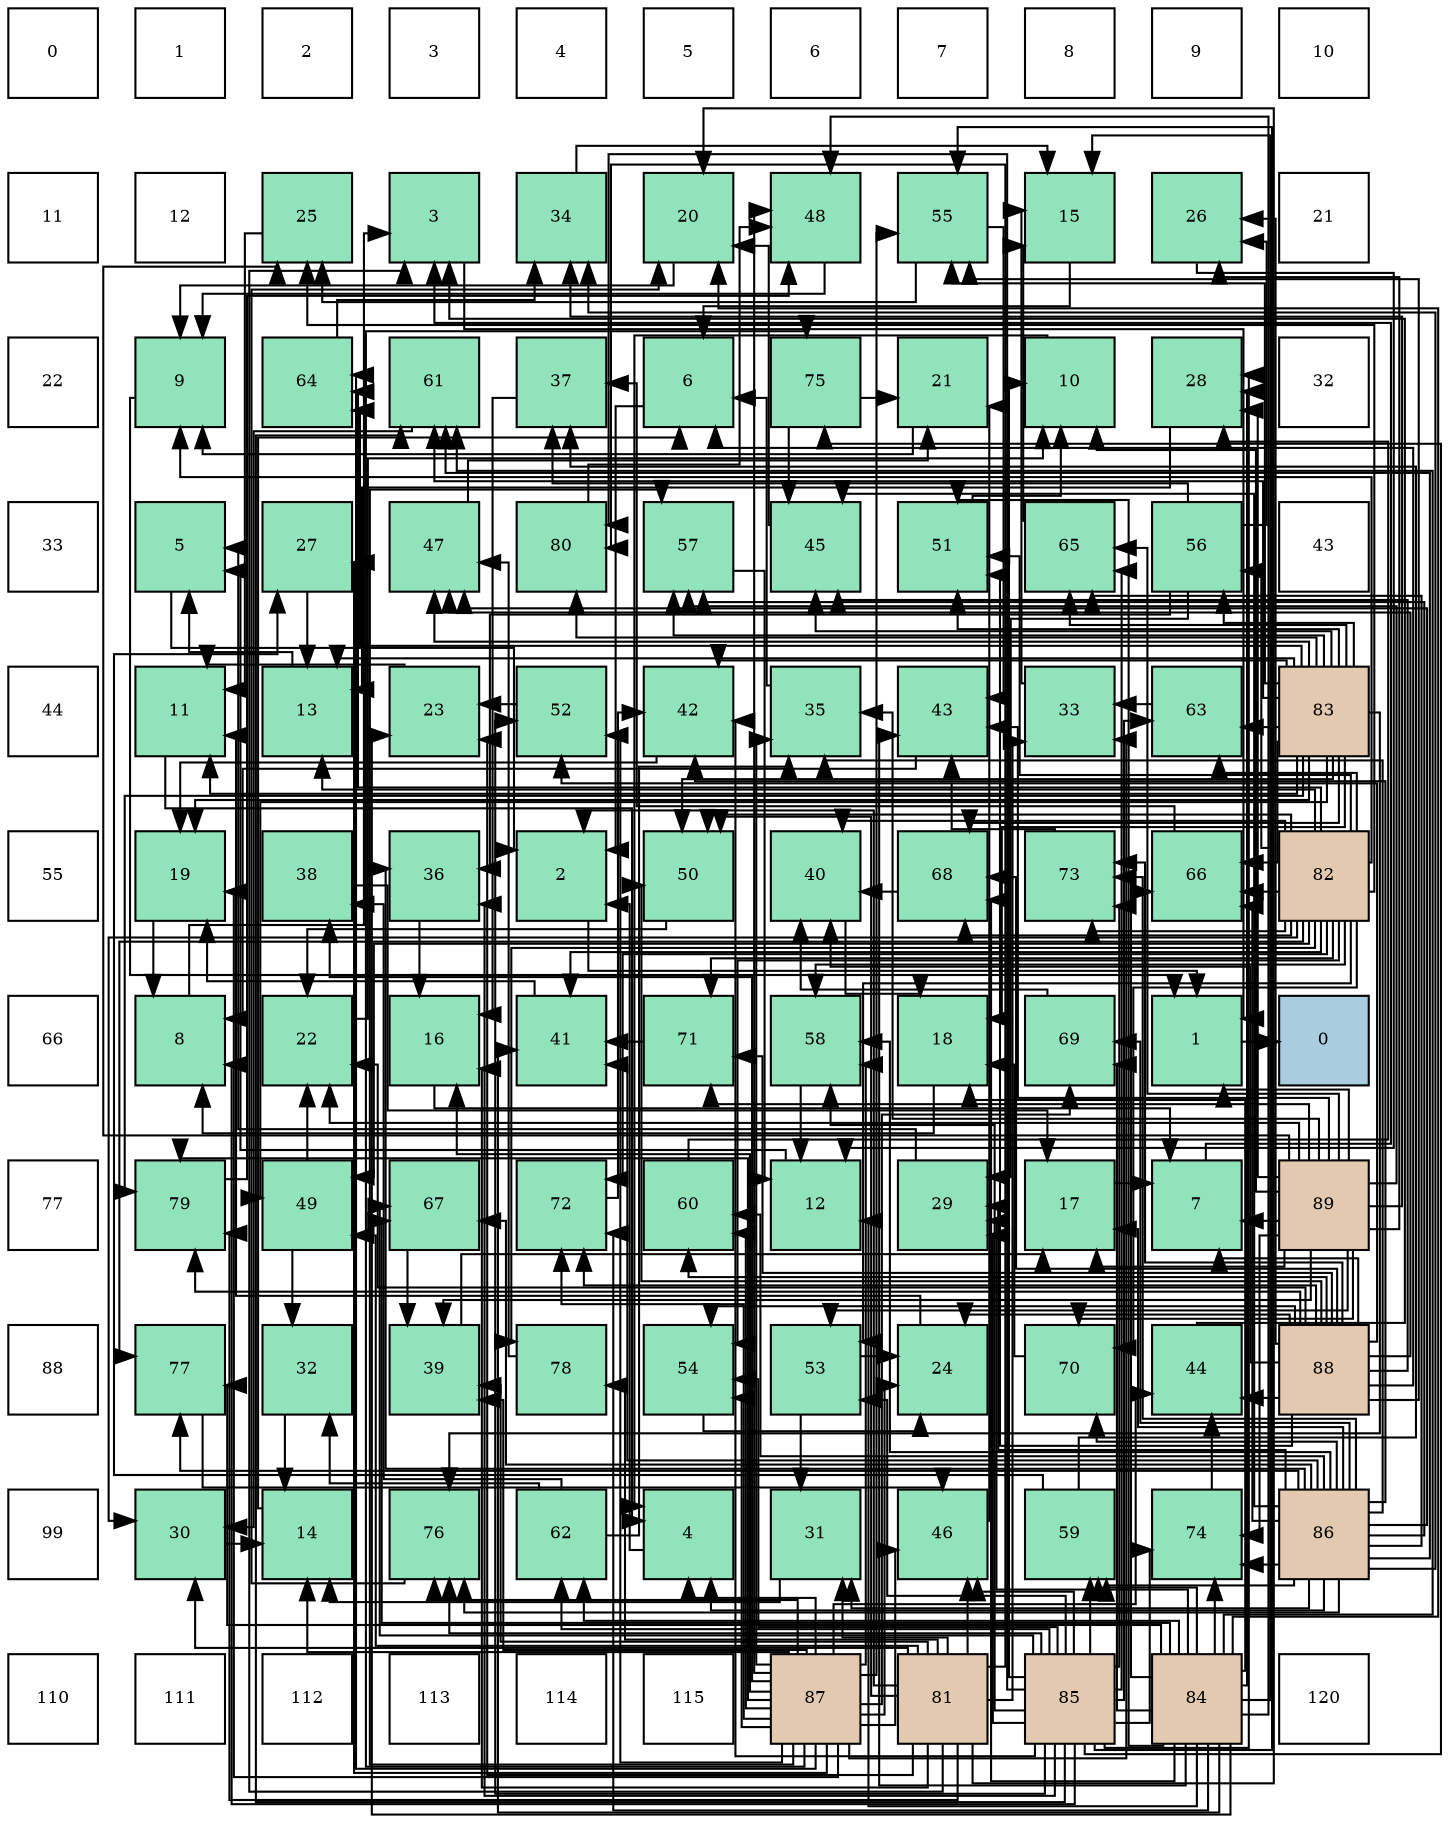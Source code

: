 digraph layout{
 rankdir=TB;
 splines=ortho;
 node [style=filled shape=square fixedsize=true width=0.6];
0[label="0", fontsize=8, fillcolor="#ffffff"];
1[label="1", fontsize=8, fillcolor="#ffffff"];
2[label="2", fontsize=8, fillcolor="#ffffff"];
3[label="3", fontsize=8, fillcolor="#ffffff"];
4[label="4", fontsize=8, fillcolor="#ffffff"];
5[label="5", fontsize=8, fillcolor="#ffffff"];
6[label="6", fontsize=8, fillcolor="#ffffff"];
7[label="7", fontsize=8, fillcolor="#ffffff"];
8[label="8", fontsize=8, fillcolor="#ffffff"];
9[label="9", fontsize=8, fillcolor="#ffffff"];
10[label="10", fontsize=8, fillcolor="#ffffff"];
11[label="11", fontsize=8, fillcolor="#ffffff"];
12[label="12", fontsize=8, fillcolor="#ffffff"];
13[label="25", fontsize=8, fillcolor="#91e3bb"];
14[label="3", fontsize=8, fillcolor="#91e3bb"];
15[label="34", fontsize=8, fillcolor="#91e3bb"];
16[label="20", fontsize=8, fillcolor="#91e3bb"];
17[label="48", fontsize=8, fillcolor="#91e3bb"];
18[label="55", fontsize=8, fillcolor="#91e3bb"];
19[label="15", fontsize=8, fillcolor="#91e3bb"];
20[label="26", fontsize=8, fillcolor="#91e3bb"];
21[label="21", fontsize=8, fillcolor="#ffffff"];
22[label="22", fontsize=8, fillcolor="#ffffff"];
23[label="9", fontsize=8, fillcolor="#91e3bb"];
24[label="64", fontsize=8, fillcolor="#91e3bb"];
25[label="61", fontsize=8, fillcolor="#91e3bb"];
26[label="37", fontsize=8, fillcolor="#91e3bb"];
27[label="6", fontsize=8, fillcolor="#91e3bb"];
28[label="75", fontsize=8, fillcolor="#91e3bb"];
29[label="21", fontsize=8, fillcolor="#91e3bb"];
30[label="10", fontsize=8, fillcolor="#91e3bb"];
31[label="28", fontsize=8, fillcolor="#91e3bb"];
32[label="32", fontsize=8, fillcolor="#ffffff"];
33[label="33", fontsize=8, fillcolor="#ffffff"];
34[label="5", fontsize=8, fillcolor="#91e3bb"];
35[label="27", fontsize=8, fillcolor="#91e3bb"];
36[label="47", fontsize=8, fillcolor="#91e3bb"];
37[label="80", fontsize=8, fillcolor="#91e3bb"];
38[label="57", fontsize=8, fillcolor="#91e3bb"];
39[label="45", fontsize=8, fillcolor="#91e3bb"];
40[label="51", fontsize=8, fillcolor="#91e3bb"];
41[label="65", fontsize=8, fillcolor="#91e3bb"];
42[label="56", fontsize=8, fillcolor="#91e3bb"];
43[label="43", fontsize=8, fillcolor="#ffffff"];
44[label="44", fontsize=8, fillcolor="#ffffff"];
45[label="11", fontsize=8, fillcolor="#91e3bb"];
46[label="13", fontsize=8, fillcolor="#91e3bb"];
47[label="23", fontsize=8, fillcolor="#91e3bb"];
48[label="52", fontsize=8, fillcolor="#91e3bb"];
49[label="42", fontsize=8, fillcolor="#91e3bb"];
50[label="35", fontsize=8, fillcolor="#91e3bb"];
51[label="43", fontsize=8, fillcolor="#91e3bb"];
52[label="33", fontsize=8, fillcolor="#91e3bb"];
53[label="63", fontsize=8, fillcolor="#91e3bb"];
54[label="83", fontsize=8, fillcolor="#e3c9af"];
55[label="55", fontsize=8, fillcolor="#ffffff"];
56[label="19", fontsize=8, fillcolor="#91e3bb"];
57[label="38", fontsize=8, fillcolor="#91e3bb"];
58[label="36", fontsize=8, fillcolor="#91e3bb"];
59[label="2", fontsize=8, fillcolor="#91e3bb"];
60[label="50", fontsize=8, fillcolor="#91e3bb"];
61[label="40", fontsize=8, fillcolor="#91e3bb"];
62[label="68", fontsize=8, fillcolor="#91e3bb"];
63[label="73", fontsize=8, fillcolor="#91e3bb"];
64[label="66", fontsize=8, fillcolor="#91e3bb"];
65[label="82", fontsize=8, fillcolor="#e3c9af"];
66[label="66", fontsize=8, fillcolor="#ffffff"];
67[label="8", fontsize=8, fillcolor="#91e3bb"];
68[label="22", fontsize=8, fillcolor="#91e3bb"];
69[label="16", fontsize=8, fillcolor="#91e3bb"];
70[label="41", fontsize=8, fillcolor="#91e3bb"];
71[label="71", fontsize=8, fillcolor="#91e3bb"];
72[label="58", fontsize=8, fillcolor="#91e3bb"];
73[label="18", fontsize=8, fillcolor="#91e3bb"];
74[label="69", fontsize=8, fillcolor="#91e3bb"];
75[label="1", fontsize=8, fillcolor="#91e3bb"];
76[label="0", fontsize=8, fillcolor="#a9ccde"];
77[label="77", fontsize=8, fillcolor="#ffffff"];
78[label="79", fontsize=8, fillcolor="#91e3bb"];
79[label="49", fontsize=8, fillcolor="#91e3bb"];
80[label="67", fontsize=8, fillcolor="#91e3bb"];
81[label="72", fontsize=8, fillcolor="#91e3bb"];
82[label="60", fontsize=8, fillcolor="#91e3bb"];
83[label="12", fontsize=8, fillcolor="#91e3bb"];
84[label="29", fontsize=8, fillcolor="#91e3bb"];
85[label="17", fontsize=8, fillcolor="#91e3bb"];
86[label="7", fontsize=8, fillcolor="#91e3bb"];
87[label="89", fontsize=8, fillcolor="#e3c9af"];
88[label="88", fontsize=8, fillcolor="#ffffff"];
89[label="77", fontsize=8, fillcolor="#91e3bb"];
90[label="32", fontsize=8, fillcolor="#91e3bb"];
91[label="39", fontsize=8, fillcolor="#91e3bb"];
92[label="78", fontsize=8, fillcolor="#91e3bb"];
93[label="54", fontsize=8, fillcolor="#91e3bb"];
94[label="53", fontsize=8, fillcolor="#91e3bb"];
95[label="24", fontsize=8, fillcolor="#91e3bb"];
96[label="70", fontsize=8, fillcolor="#91e3bb"];
97[label="44", fontsize=8, fillcolor="#91e3bb"];
98[label="88", fontsize=8, fillcolor="#e3c9af"];
99[label="99", fontsize=8, fillcolor="#ffffff"];
100[label="30", fontsize=8, fillcolor="#91e3bb"];
101[label="14", fontsize=8, fillcolor="#91e3bb"];
102[label="76", fontsize=8, fillcolor="#91e3bb"];
103[label="62", fontsize=8, fillcolor="#91e3bb"];
104[label="4", fontsize=8, fillcolor="#91e3bb"];
105[label="31", fontsize=8, fillcolor="#91e3bb"];
106[label="46", fontsize=8, fillcolor="#91e3bb"];
107[label="59", fontsize=8, fillcolor="#91e3bb"];
108[label="74", fontsize=8, fillcolor="#91e3bb"];
109[label="86", fontsize=8, fillcolor="#e3c9af"];
110[label="110", fontsize=8, fillcolor="#ffffff"];
111[label="111", fontsize=8, fillcolor="#ffffff"];
112[label="112", fontsize=8, fillcolor="#ffffff"];
113[label="113", fontsize=8, fillcolor="#ffffff"];
114[label="114", fontsize=8, fillcolor="#ffffff"];
115[label="115", fontsize=8, fillcolor="#ffffff"];
116[label="87", fontsize=8, fillcolor="#e3c9af"];
117[label="81", fontsize=8, fillcolor="#e3c9af"];
118[label="85", fontsize=8, fillcolor="#e3c9af"];
119[label="84", fontsize=8, fillcolor="#e3c9af"];
120[label="120", fontsize=8, fillcolor="#ffffff"];
edge [constraint=false, style=vis];75 -> 76;
59 -> 75;
14 -> 75;
104 -> 59;
34 -> 59;
27 -> 59;
86 -> 14;
67 -> 14;
23 -> 75;
30 -> 104;
45 -> 104;
83 -> 34;
46 -> 34;
101 -> 27;
19 -> 27;
69 -> 86;
85 -> 86;
73 -> 67;
56 -> 67;
16 -> 23;
29 -> 23;
68 -> 30;
47 -> 45;
95 -> 45;
13 -> 45;
20 -> 83;
35 -> 46;
31 -> 46;
84 -> 34;
100 -> 101;
105 -> 101;
90 -> 101;
52 -> 19;
15 -> 19;
50 -> 27;
58 -> 69;
26 -> 69;
57 -> 85;
91 -> 85;
61 -> 73;
70 -> 56;
49 -> 56;
51 -> 67;
97 -> 14;
39 -> 16;
106 -> 29;
36 -> 29;
17 -> 23;
79 -> 68;
79 -> 90;
60 -> 68;
40 -> 30;
48 -> 47;
94 -> 95;
94 -> 105;
93 -> 95;
18 -> 13;
18 -> 51;
42 -> 20;
42 -> 84;
42 -> 58;
42 -> 26;
38 -> 83;
72 -> 83;
107 -> 35;
107 -> 26;
82 -> 31;
25 -> 100;
103 -> 90;
103 -> 50;
103 -> 57;
53 -> 52;
24 -> 15;
41 -> 19;
64 -> 26;
80 -> 91;
62 -> 61;
74 -> 61;
96 -> 73;
71 -> 70;
81 -> 49;
63 -> 51;
108 -> 97;
28 -> 29;
28 -> 39;
102 -> 16;
89 -> 106;
92 -> 36;
78 -> 17;
37 -> 17;
117 -> 59;
117 -> 14;
117 -> 69;
117 -> 16;
117 -> 47;
117 -> 100;
117 -> 105;
117 -> 52;
117 -> 91;
117 -> 106;
117 -> 79;
117 -> 60;
117 -> 92;
117 -> 78;
117 -> 37;
65 -> 23;
65 -> 46;
65 -> 13;
65 -> 100;
65 -> 61;
65 -> 70;
65 -> 79;
65 -> 60;
65 -> 40;
65 -> 94;
65 -> 93;
65 -> 42;
65 -> 72;
65 -> 53;
65 -> 24;
65 -> 64;
65 -> 62;
65 -> 96;
65 -> 71;
65 -> 81;
65 -> 63;
65 -> 89;
65 -> 92;
54 -> 45;
54 -> 46;
54 -> 73;
54 -> 56;
54 -> 49;
54 -> 39;
54 -> 36;
54 -> 79;
54 -> 60;
54 -> 40;
54 -> 18;
54 -> 42;
54 -> 38;
54 -> 25;
54 -> 53;
54 -> 24;
54 -> 41;
54 -> 64;
54 -> 62;
54 -> 102;
54 -> 78;
54 -> 37;
119 -> 83;
119 -> 19;
119 -> 73;
119 -> 16;
119 -> 47;
119 -> 31;
119 -> 84;
119 -> 70;
119 -> 51;
119 -> 17;
119 -> 40;
119 -> 107;
119 -> 25;
119 -> 103;
119 -> 64;
119 -> 80;
119 -> 62;
119 -> 74;
119 -> 81;
119 -> 108;
119 -> 89;
118 -> 67;
118 -> 30;
118 -> 31;
118 -> 84;
118 -> 58;
118 -> 49;
118 -> 106;
118 -> 48;
118 -> 94;
118 -> 93;
118 -> 18;
118 -> 72;
118 -> 107;
118 -> 25;
118 -> 103;
118 -> 53;
118 -> 41;
118 -> 80;
118 -> 63;
118 -> 108;
118 -> 28;
118 -> 102;
118 -> 37;
109 -> 104;
109 -> 85;
109 -> 84;
109 -> 105;
109 -> 15;
109 -> 50;
109 -> 58;
109 -> 70;
109 -> 49;
109 -> 39;
109 -> 36;
109 -> 38;
109 -> 72;
109 -> 107;
109 -> 82;
109 -> 25;
109 -> 41;
109 -> 64;
109 -> 80;
109 -> 74;
109 -> 96;
109 -> 63;
109 -> 108;
109 -> 102;
109 -> 89;
116 -> 104;
116 -> 101;
116 -> 69;
116 -> 56;
116 -> 95;
116 -> 35;
116 -> 52;
116 -> 50;
116 -> 57;
116 -> 91;
116 -> 97;
116 -> 106;
116 -> 17;
116 -> 48;
116 -> 93;
116 -> 18;
116 -> 38;
116 -> 72;
116 -> 82;
116 -> 24;
116 -> 74;
116 -> 81;
116 -> 28;
116 -> 102;
116 -> 78;
98 -> 27;
98 -> 86;
98 -> 68;
98 -> 95;
98 -> 20;
98 -> 61;
98 -> 97;
98 -> 39;
98 -> 36;
98 -> 60;
98 -> 40;
98 -> 48;
98 -> 93;
98 -> 18;
98 -> 82;
98 -> 62;
98 -> 71;
98 -> 81;
98 -> 63;
98 -> 78;
87 -> 75;
87 -> 86;
87 -> 30;
87 -> 85;
87 -> 68;
87 -> 13;
87 -> 20;
87 -> 31;
87 -> 15;
87 -> 50;
87 -> 91;
87 -> 51;
87 -> 94;
87 -> 38;
87 -> 41;
87 -> 96;
87 -> 71;
87 -> 108;
edge [constraint=true, style=invis];
0 -> 11 -> 22 -> 33 -> 44 -> 55 -> 66 -> 77 -> 88 -> 99 -> 110;
1 -> 12 -> 23 -> 34 -> 45 -> 56 -> 67 -> 78 -> 89 -> 100 -> 111;
2 -> 13 -> 24 -> 35 -> 46 -> 57 -> 68 -> 79 -> 90 -> 101 -> 112;
3 -> 14 -> 25 -> 36 -> 47 -> 58 -> 69 -> 80 -> 91 -> 102 -> 113;
4 -> 15 -> 26 -> 37 -> 48 -> 59 -> 70 -> 81 -> 92 -> 103 -> 114;
5 -> 16 -> 27 -> 38 -> 49 -> 60 -> 71 -> 82 -> 93 -> 104 -> 115;
6 -> 17 -> 28 -> 39 -> 50 -> 61 -> 72 -> 83 -> 94 -> 105 -> 116;
7 -> 18 -> 29 -> 40 -> 51 -> 62 -> 73 -> 84 -> 95 -> 106 -> 117;
8 -> 19 -> 30 -> 41 -> 52 -> 63 -> 74 -> 85 -> 96 -> 107 -> 118;
9 -> 20 -> 31 -> 42 -> 53 -> 64 -> 75 -> 86 -> 97 -> 108 -> 119;
10 -> 21 -> 32 -> 43 -> 54 -> 65 -> 76 -> 87 -> 98 -> 109 -> 120;
rank = same {0 -> 1 -> 2 -> 3 -> 4 -> 5 -> 6 -> 7 -> 8 -> 9 -> 10};
rank = same {11 -> 12 -> 13 -> 14 -> 15 -> 16 -> 17 -> 18 -> 19 -> 20 -> 21};
rank = same {22 -> 23 -> 24 -> 25 -> 26 -> 27 -> 28 -> 29 -> 30 -> 31 -> 32};
rank = same {33 -> 34 -> 35 -> 36 -> 37 -> 38 -> 39 -> 40 -> 41 -> 42 -> 43};
rank = same {44 -> 45 -> 46 -> 47 -> 48 -> 49 -> 50 -> 51 -> 52 -> 53 -> 54};
rank = same {55 -> 56 -> 57 -> 58 -> 59 -> 60 -> 61 -> 62 -> 63 -> 64 -> 65};
rank = same {66 -> 67 -> 68 -> 69 -> 70 -> 71 -> 72 -> 73 -> 74 -> 75 -> 76};
rank = same {77 -> 78 -> 79 -> 80 -> 81 -> 82 -> 83 -> 84 -> 85 -> 86 -> 87};
rank = same {88 -> 89 -> 90 -> 91 -> 92 -> 93 -> 94 -> 95 -> 96 -> 97 -> 98};
rank = same {99 -> 100 -> 101 -> 102 -> 103 -> 104 -> 105 -> 106 -> 107 -> 108 -> 109};
rank = same {110 -> 111 -> 112 -> 113 -> 114 -> 115 -> 116 -> 117 -> 118 -> 119 -> 120};
}